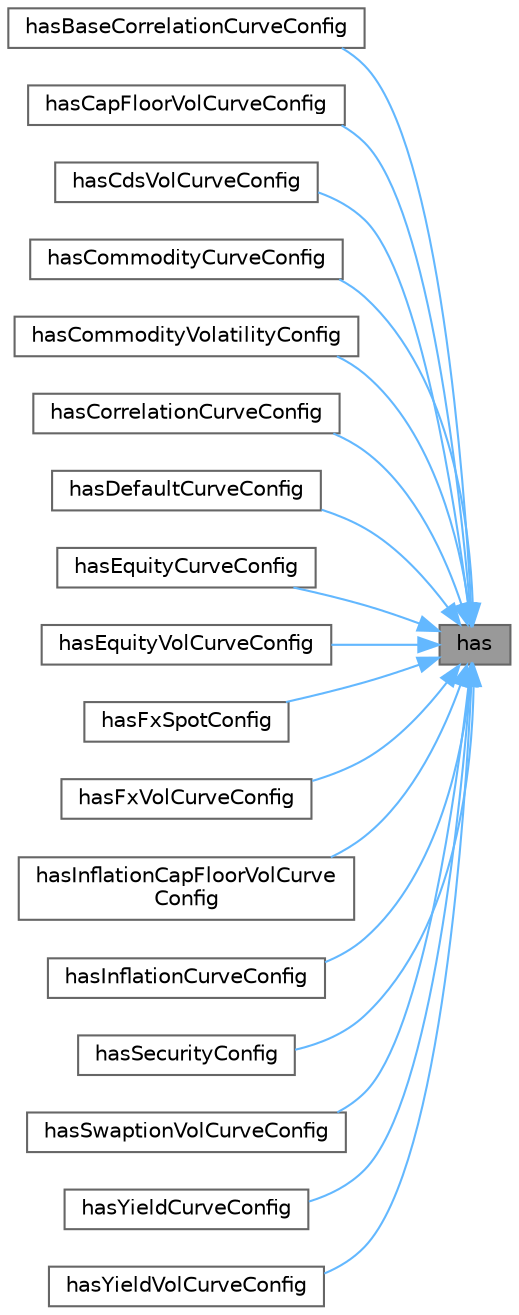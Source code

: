 digraph "has"
{
 // INTERACTIVE_SVG=YES
 // LATEX_PDF_SIZE
  bgcolor="transparent";
  edge [fontname=Helvetica,fontsize=10,labelfontname=Helvetica,labelfontsize=10];
  node [fontname=Helvetica,fontsize=10,shape=box,height=0.2,width=0.4];
  rankdir="RL";
  Node1 [label="has",height=0.2,width=0.4,color="gray40", fillcolor="grey60", style="filled", fontcolor="black",tooltip=" "];
  Node1 -> Node2 [dir="back",color="steelblue1",style="solid"];
  Node2 [label="hasBaseCorrelationCurveConfig",height=0.2,width=0.4,color="grey40", fillcolor="white", style="filled",URL="$classore_1_1data_1_1_curve_configurations.html#af07ef0f2ad9ef5fae052fe1130fb7d80",tooltip=" "];
  Node1 -> Node3 [dir="back",color="steelblue1",style="solid"];
  Node3 [label="hasCapFloorVolCurveConfig",height=0.2,width=0.4,color="grey40", fillcolor="white", style="filled",URL="$classore_1_1data_1_1_curve_configurations.html#ae914b91263c682c89556afdd41cca214",tooltip=" "];
  Node1 -> Node4 [dir="back",color="steelblue1",style="solid"];
  Node4 [label="hasCdsVolCurveConfig",height=0.2,width=0.4,color="grey40", fillcolor="white", style="filled",URL="$classore_1_1data_1_1_curve_configurations.html#a73bc6d03788ba79adc9612e240860047",tooltip=" "];
  Node1 -> Node5 [dir="back",color="steelblue1",style="solid"];
  Node5 [label="hasCommodityCurveConfig",height=0.2,width=0.4,color="grey40", fillcolor="white", style="filled",URL="$classore_1_1data_1_1_curve_configurations.html#aa37e54161f9da1387ce10f6f37df007b",tooltip=" "];
  Node1 -> Node6 [dir="back",color="steelblue1",style="solid"];
  Node6 [label="hasCommodityVolatilityConfig",height=0.2,width=0.4,color="grey40", fillcolor="white", style="filled",URL="$classore_1_1data_1_1_curve_configurations.html#a97843e56f01d22cbbe4c253df1e8b8ea",tooltip=" "];
  Node1 -> Node7 [dir="back",color="steelblue1",style="solid"];
  Node7 [label="hasCorrelationCurveConfig",height=0.2,width=0.4,color="grey40", fillcolor="white", style="filled",URL="$classore_1_1data_1_1_curve_configurations.html#a413217806fe39174b874d7676d804b1c",tooltip=" "];
  Node1 -> Node8 [dir="back",color="steelblue1",style="solid"];
  Node8 [label="hasDefaultCurveConfig",height=0.2,width=0.4,color="grey40", fillcolor="white", style="filled",URL="$classore_1_1data_1_1_curve_configurations.html#a0ffac805d428443d3e89ace03984b573",tooltip=" "];
  Node1 -> Node9 [dir="back",color="steelblue1",style="solid"];
  Node9 [label="hasEquityCurveConfig",height=0.2,width=0.4,color="grey40", fillcolor="white", style="filled",URL="$classore_1_1data_1_1_curve_configurations.html#a9a37cbe1381d9555615cd105b44ef678",tooltip=" "];
  Node1 -> Node10 [dir="back",color="steelblue1",style="solid"];
  Node10 [label="hasEquityVolCurveConfig",height=0.2,width=0.4,color="grey40", fillcolor="white", style="filled",URL="$classore_1_1data_1_1_curve_configurations.html#a07ebcd2722dc3d39b95dc9b075076f9c",tooltip=" "];
  Node1 -> Node11 [dir="back",color="steelblue1",style="solid"];
  Node11 [label="hasFxSpotConfig",height=0.2,width=0.4,color="grey40", fillcolor="white", style="filled",URL="$classore_1_1data_1_1_curve_configurations.html#a5787cfa9c4ca1f6a124ed5b70397e34e",tooltip=" "];
  Node1 -> Node12 [dir="back",color="steelblue1",style="solid"];
  Node12 [label="hasFxVolCurveConfig",height=0.2,width=0.4,color="grey40", fillcolor="white", style="filled",URL="$classore_1_1data_1_1_curve_configurations.html#a710e583f9931d236240e56add7f78983",tooltip=" "];
  Node1 -> Node13 [dir="back",color="steelblue1",style="solid"];
  Node13 [label="hasInflationCapFloorVolCurve\lConfig",height=0.2,width=0.4,color="grey40", fillcolor="white", style="filled",URL="$classore_1_1data_1_1_curve_configurations.html#a7b95f0e84cfc8995e654e4f6824af9c2",tooltip=" "];
  Node1 -> Node14 [dir="back",color="steelblue1",style="solid"];
  Node14 [label="hasInflationCurveConfig",height=0.2,width=0.4,color="grey40", fillcolor="white", style="filled",URL="$classore_1_1data_1_1_curve_configurations.html#aa3907266dc90a800d341112b22d27456",tooltip=" "];
  Node1 -> Node15 [dir="back",color="steelblue1",style="solid"];
  Node15 [label="hasSecurityConfig",height=0.2,width=0.4,color="grey40", fillcolor="white", style="filled",URL="$classore_1_1data_1_1_curve_configurations.html#a4928effedbe0e2aedaadd9b6e0848ddb",tooltip=" "];
  Node1 -> Node16 [dir="back",color="steelblue1",style="solid"];
  Node16 [label="hasSwaptionVolCurveConfig",height=0.2,width=0.4,color="grey40", fillcolor="white", style="filled",URL="$classore_1_1data_1_1_curve_configurations.html#af6669558d5cc22530d683c4c266b1356",tooltip=" "];
  Node1 -> Node17 [dir="back",color="steelblue1",style="solid"];
  Node17 [label="hasYieldCurveConfig",height=0.2,width=0.4,color="grey40", fillcolor="white", style="filled",URL="$classore_1_1data_1_1_curve_configurations.html#a92f0897b5abedea17ee0affcb9a69d0a",tooltip=" "];
  Node1 -> Node18 [dir="back",color="steelblue1",style="solid"];
  Node18 [label="hasYieldVolCurveConfig",height=0.2,width=0.4,color="grey40", fillcolor="white", style="filled",URL="$classore_1_1data_1_1_curve_configurations.html#a079fed079f981a8acc105792a251a4d1",tooltip=" "];
}
